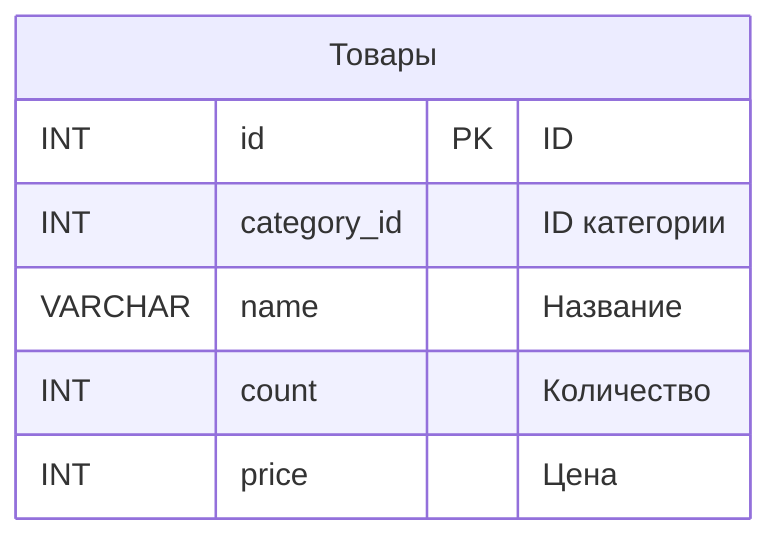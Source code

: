 erDiagram
  products["Товары"] {
    INT id PK "ID"
    INT category_id "ID категории"
    VARCHAR name "Название"
    INT count "Количество"
    INT price "Цена"
  }